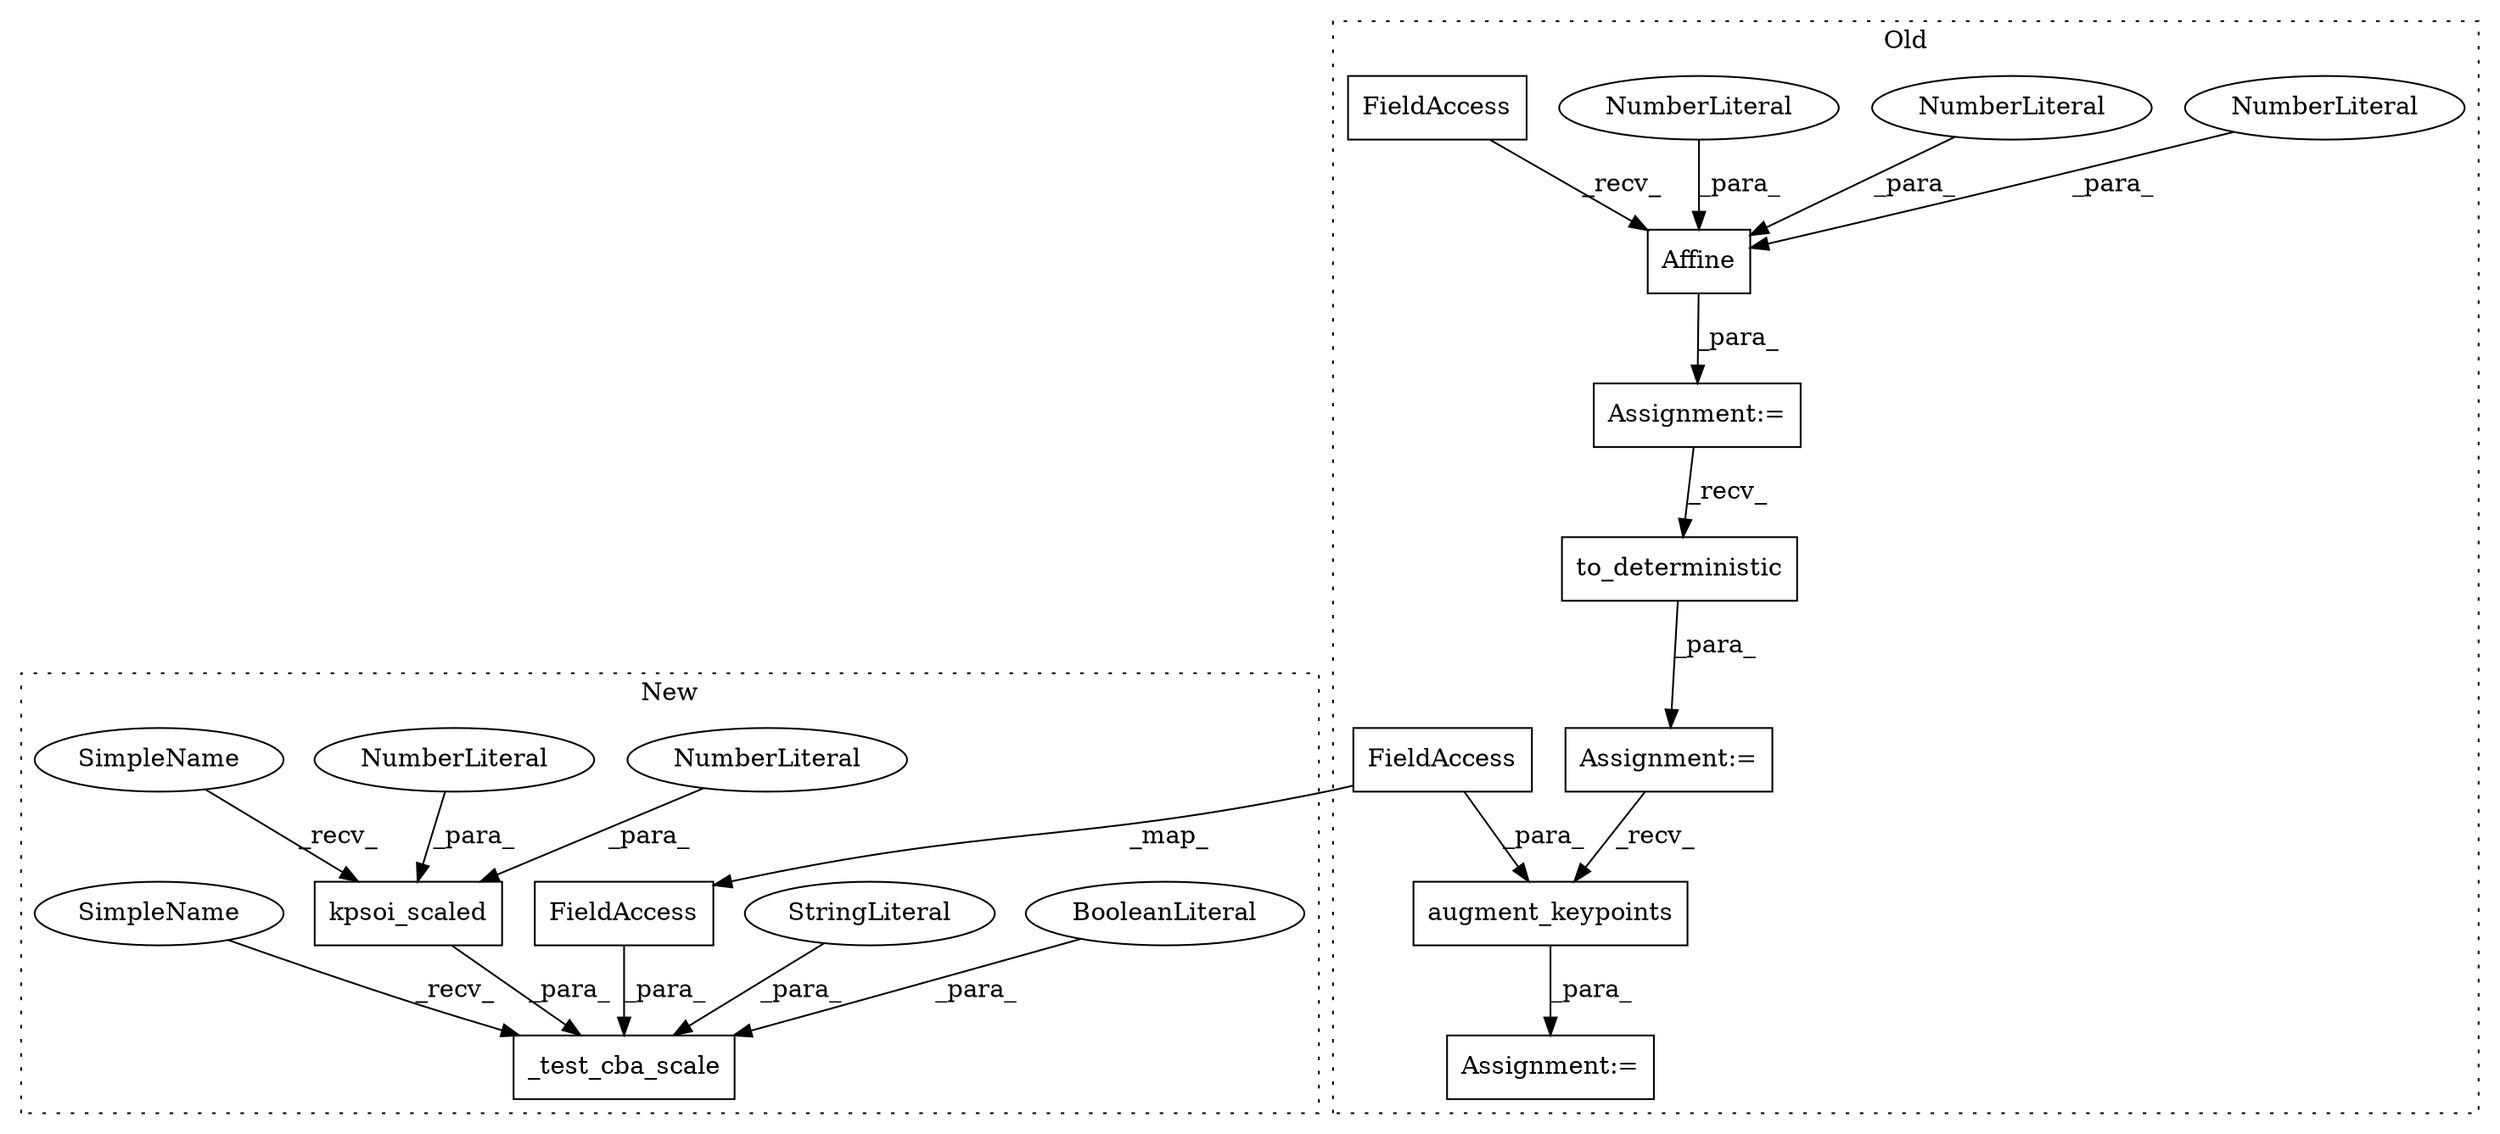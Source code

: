 digraph G {
subgraph cluster0 {
1 [label="Affine" a="32" s="16134,16151" l="7,1" shape="box"];
3 [label="NumberLiteral" a="34" s="16146" l="1" shape="ellipse"];
4 [label="NumberLiteral" a="34" s="16150" l="1" shape="ellipse"];
5 [label="NumberLiteral" a="34" s="16141" l="4" shape="ellipse"];
6 [label="augment_keypoints" a="32" s="16211,16239" l="18,1" shape="box"];
11 [label="FieldAccess" a="22" s="16116" l="17" shape="box"];
12 [label="Assignment:=" a="7" s="16165" l="1" shape="box"];
13 [label="Assignment:=" a="7" s="16202" l="1" shape="box"];
16 [label="FieldAccess" a="22" s="16229" l="10" shape="box"];
17 [label="to_deterministic" a="32" s="16170" l="18" shape="box"];
18 [label="Assignment:=" a="7" s="16115" l="1" shape="box"];
label = "Old";
style="dotted";
}
subgraph cluster1 {
2 [label="_test_cba_scale" a="32" s="18950,19035" l="16,1" shape="box"];
7 [label="BooleanLiteral" a="9" s="19031" l="4" shape="ellipse"];
8 [label="kpsoi_scaled" a="32" s="19007,19029" l="13,1" shape="box"];
9 [label="NumberLiteral" a="34" s="19025" l="4" shape="ellipse"];
10 [label="NumberLiteral" a="34" s="19020" l="4" shape="ellipse"];
14 [label="StringLiteral" a="45" s="18966" l="19" shape="ellipse"];
15 [label="FieldAccess" a="22" s="18991" l="10" shape="box"];
19 [label="SimpleName" a="42" s="19002" l="4" shape="ellipse"];
20 [label="SimpleName" a="42" s="18945" l="4" shape="ellipse"];
label = "New";
style="dotted";
}
1 -> 18 [label="_para_"];
3 -> 1 [label="_para_"];
4 -> 1 [label="_para_"];
5 -> 1 [label="_para_"];
6 -> 13 [label="_para_"];
7 -> 2 [label="_para_"];
8 -> 2 [label="_para_"];
9 -> 8 [label="_para_"];
10 -> 8 [label="_para_"];
11 -> 1 [label="_recv_"];
12 -> 6 [label="_recv_"];
14 -> 2 [label="_para_"];
15 -> 2 [label="_para_"];
16 -> 6 [label="_para_"];
16 -> 15 [label="_map_"];
17 -> 12 [label="_para_"];
18 -> 17 [label="_recv_"];
19 -> 8 [label="_recv_"];
20 -> 2 [label="_recv_"];
}
